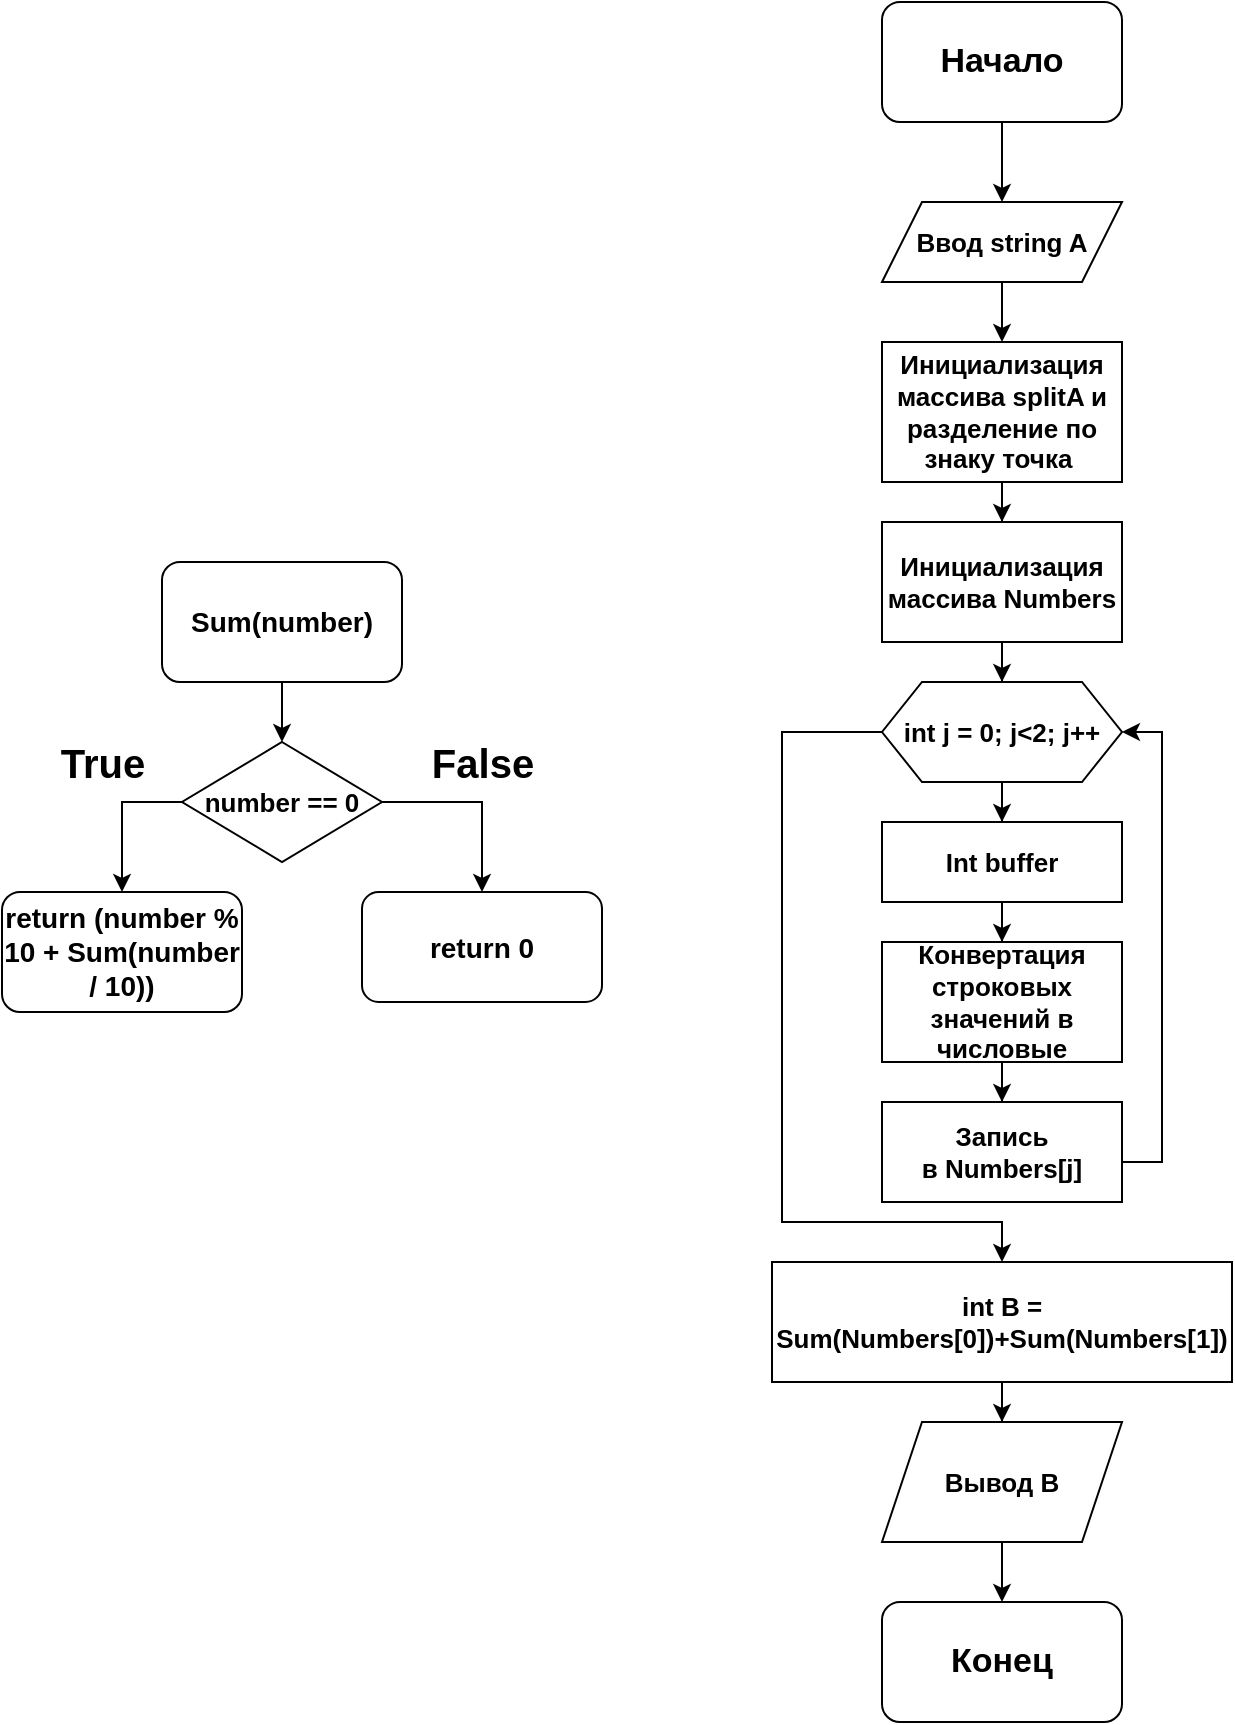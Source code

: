<mxfile version="16.6.4" type="github">
  <diagram id="KIKLArGZu9UdXkq65TXo" name="Page-1">
    <mxGraphModel dx="1243" dy="671" grid="1" gridSize="10" guides="1" tooltips="1" connect="1" arrows="1" fold="1" page="1" pageScale="1" pageWidth="827" pageHeight="1169" math="0" shadow="0">
      <root>
        <mxCell id="0" />
        <mxCell id="1" parent="0" />
        <mxCell id="tLwUmllgTaz7_NszGaly-30" style="edgeStyle=orthogonalEdgeStyle;rounded=0;orthogonalLoop=1;jettySize=auto;html=1;fontSize=13;verticalAlign=middle;fontStyle=1" edge="1" parent="1" source="tLwUmllgTaz7_NszGaly-1" target="tLwUmllgTaz7_NszGaly-29">
          <mxGeometry relative="1" as="geometry" />
        </mxCell>
        <mxCell id="tLwUmllgTaz7_NszGaly-1" value="Инициализация массива splitA и разделение по знаку точка&amp;nbsp;" style="rounded=0;whiteSpace=wrap;html=1;fontSize=13;fontStyle=1;verticalAlign=middle;" vertex="1" parent="1">
          <mxGeometry x="450" y="320" width="120" height="70" as="geometry" />
        </mxCell>
        <mxCell id="tLwUmllgTaz7_NszGaly-26" style="edgeStyle=orthogonalEdgeStyle;rounded=0;orthogonalLoop=1;jettySize=auto;html=1;fontSize=13;verticalAlign=middle;fontStyle=1" edge="1" parent="1" source="tLwUmllgTaz7_NszGaly-2" target="tLwUmllgTaz7_NszGaly-3">
          <mxGeometry relative="1" as="geometry" />
        </mxCell>
        <mxCell id="tLwUmllgTaz7_NszGaly-34" style="edgeStyle=orthogonalEdgeStyle;rounded=0;orthogonalLoop=1;jettySize=auto;html=1;entryX=0.5;entryY=0;entryDx=0;entryDy=0;fontSize=13;verticalAlign=middle;fontStyle=1" edge="1" parent="1" source="tLwUmllgTaz7_NszGaly-2" target="tLwUmllgTaz7_NszGaly-33">
          <mxGeometry relative="1" as="geometry">
            <Array as="points">
              <mxPoint x="400" y="515" />
              <mxPoint x="400" y="760" />
              <mxPoint x="510" y="760" />
            </Array>
          </mxGeometry>
        </mxCell>
        <mxCell id="tLwUmllgTaz7_NszGaly-2" value="int j = 0; j&amp;lt;2; j++" style="shape=hexagon;perimeter=hexagonPerimeter2;whiteSpace=wrap;html=1;fixedSize=1;fontSize=13;fontStyle=1;verticalAlign=middle;" vertex="1" parent="1">
          <mxGeometry x="450" y="490" width="120" height="50" as="geometry" />
        </mxCell>
        <mxCell id="tLwUmllgTaz7_NszGaly-27" style="edgeStyle=orthogonalEdgeStyle;rounded=0;orthogonalLoop=1;jettySize=auto;html=1;fontSize=13;verticalAlign=middle;fontStyle=1" edge="1" parent="1" source="tLwUmllgTaz7_NszGaly-3" target="tLwUmllgTaz7_NszGaly-4">
          <mxGeometry relative="1" as="geometry" />
        </mxCell>
        <mxCell id="tLwUmllgTaz7_NszGaly-3" value="Int buffer" style="rounded=0;whiteSpace=wrap;html=1;fontSize=13;fontStyle=1;verticalAlign=middle;" vertex="1" parent="1">
          <mxGeometry x="450" y="560" width="120" height="40" as="geometry" />
        </mxCell>
        <mxCell id="tLwUmllgTaz7_NszGaly-28" style="edgeStyle=orthogonalEdgeStyle;rounded=0;orthogonalLoop=1;jettySize=auto;html=1;fontSize=13;verticalAlign=middle;fontStyle=1" edge="1" parent="1" source="tLwUmllgTaz7_NszGaly-4" target="tLwUmllgTaz7_NszGaly-6">
          <mxGeometry relative="1" as="geometry" />
        </mxCell>
        <mxCell id="tLwUmllgTaz7_NszGaly-4" value="Конвертация строковых значений в числовые" style="rounded=0;whiteSpace=wrap;html=1;fontSize=13;fontStyle=1;verticalAlign=middle;" vertex="1" parent="1">
          <mxGeometry x="450" y="620" width="120" height="60" as="geometry" />
        </mxCell>
        <mxCell id="tLwUmllgTaz7_NszGaly-5" style="edgeStyle=orthogonalEdgeStyle;rounded=0;orthogonalLoop=1;jettySize=auto;html=1;entryX=1;entryY=0.5;entryDx=0;entryDy=0;fontSize=13;fontStyle=1;verticalAlign=middle;" edge="1" parent="1" source="tLwUmllgTaz7_NszGaly-6" target="tLwUmllgTaz7_NszGaly-2">
          <mxGeometry relative="1" as="geometry">
            <Array as="points">
              <mxPoint x="590" y="730" />
              <mxPoint x="590" y="515" />
            </Array>
          </mxGeometry>
        </mxCell>
        <mxCell id="tLwUmllgTaz7_NszGaly-6" value="Запись в&amp;nbsp;Numbers[j]" style="rounded=0;whiteSpace=wrap;html=1;fontSize=13;fontStyle=1;verticalAlign=middle;" vertex="1" parent="1">
          <mxGeometry x="450" y="700" width="120" height="50" as="geometry" />
        </mxCell>
        <mxCell id="tLwUmllgTaz7_NszGaly-9" style="edgeStyle=orthogonalEdgeStyle;rounded=0;orthogonalLoop=1;jettySize=auto;html=1;fontSize=13;verticalAlign=middle;fontStyle=1" edge="1" parent="1" source="tLwUmllgTaz7_NszGaly-7" target="tLwUmllgTaz7_NszGaly-8">
          <mxGeometry relative="1" as="geometry" />
        </mxCell>
        <mxCell id="tLwUmllgTaz7_NszGaly-7" value="Sum(number)" style="rounded=1;whiteSpace=wrap;html=1;fontSize=14;verticalAlign=middle;fontStyle=1" vertex="1" parent="1">
          <mxGeometry x="90" y="430" width="120" height="60" as="geometry" />
        </mxCell>
        <mxCell id="tLwUmllgTaz7_NszGaly-19" style="edgeStyle=orthogonalEdgeStyle;rounded=0;orthogonalLoop=1;jettySize=auto;html=1;entryX=0.5;entryY=0;entryDx=0;entryDy=0;fontSize=13;verticalAlign=middle;fontStyle=1" edge="1" parent="1" source="tLwUmllgTaz7_NszGaly-8" target="tLwUmllgTaz7_NszGaly-16">
          <mxGeometry relative="1" as="geometry">
            <Array as="points">
              <mxPoint x="70" y="550" />
            </Array>
          </mxGeometry>
        </mxCell>
        <mxCell id="tLwUmllgTaz7_NszGaly-20" style="edgeStyle=orthogonalEdgeStyle;rounded=0;orthogonalLoop=1;jettySize=auto;html=1;entryX=0.5;entryY=0;entryDx=0;entryDy=0;fontSize=13;verticalAlign=middle;fontStyle=1" edge="1" parent="1" source="tLwUmllgTaz7_NszGaly-8" target="tLwUmllgTaz7_NszGaly-12">
          <mxGeometry relative="1" as="geometry">
            <Array as="points">
              <mxPoint x="250" y="550" />
            </Array>
          </mxGeometry>
        </mxCell>
        <mxCell id="tLwUmllgTaz7_NszGaly-8" value="number == 0" style="rhombus;whiteSpace=wrap;html=1;fontSize=13;verticalAlign=middle;fontStyle=1" vertex="1" parent="1">
          <mxGeometry x="100" y="520" width="100" height="60" as="geometry" />
        </mxCell>
        <mxCell id="tLwUmllgTaz7_NszGaly-12" value="return 0" style="rounded=1;whiteSpace=wrap;html=1;fontSize=14;verticalAlign=middle;fontStyle=1" vertex="1" parent="1">
          <mxGeometry x="190" y="595" width="120" height="55" as="geometry" />
        </mxCell>
        <mxCell id="tLwUmllgTaz7_NszGaly-15" value="&lt;font style=&quot;font-size: 20px&quot;&gt;True&lt;/font&gt;" style="text;strokeColor=none;fillColor=none;html=1;fontSize=24;fontStyle=1;verticalAlign=middle;align=center;" vertex="1" parent="1">
          <mxGeometry x="10" y="510" width="100" height="40" as="geometry" />
        </mxCell>
        <mxCell id="tLwUmllgTaz7_NszGaly-16" value="&lt;span style=&quot;font-size: 14px;&quot;&gt;return&amp;nbsp;&lt;/span&gt;(number % 10 + Sum(number / 10))" style="rounded=1;whiteSpace=wrap;html=1;fontSize=14;verticalAlign=middle;fontStyle=1" vertex="1" parent="1">
          <mxGeometry x="10" y="595" width="120" height="60" as="geometry" />
        </mxCell>
        <mxCell id="tLwUmllgTaz7_NszGaly-18" value="&lt;font style=&quot;font-size: 20px&quot;&gt;False&lt;/font&gt;" style="text;strokeColor=none;fillColor=none;html=1;fontSize=24;fontStyle=1;verticalAlign=middle;align=center;" vertex="1" parent="1">
          <mxGeometry x="200" y="510" width="100" height="40" as="geometry" />
        </mxCell>
        <mxCell id="tLwUmllgTaz7_NszGaly-23" style="edgeStyle=orthogonalEdgeStyle;rounded=0;orthogonalLoop=1;jettySize=auto;html=1;fontSize=13;verticalAlign=middle;fontStyle=1" edge="1" parent="1" source="tLwUmllgTaz7_NszGaly-21" target="tLwUmllgTaz7_NszGaly-22">
          <mxGeometry relative="1" as="geometry" />
        </mxCell>
        <mxCell id="tLwUmllgTaz7_NszGaly-21" value="Начало" style="rounded=1;whiteSpace=wrap;html=1;fontSize=17;verticalAlign=middle;fontStyle=1" vertex="1" parent="1">
          <mxGeometry x="450" y="150" width="120" height="60" as="geometry" />
        </mxCell>
        <mxCell id="tLwUmllgTaz7_NszGaly-24" style="edgeStyle=orthogonalEdgeStyle;rounded=0;orthogonalLoop=1;jettySize=auto;html=1;entryX=0.5;entryY=0;entryDx=0;entryDy=0;fontSize=13;verticalAlign=middle;fontStyle=1" edge="1" parent="1" source="tLwUmllgTaz7_NszGaly-22" target="tLwUmllgTaz7_NszGaly-1">
          <mxGeometry relative="1" as="geometry" />
        </mxCell>
        <mxCell id="tLwUmllgTaz7_NszGaly-22" value="Ввод string A" style="shape=parallelogram;perimeter=parallelogramPerimeter;whiteSpace=wrap;html=1;fixedSize=1;fontSize=13;verticalAlign=middle;fontStyle=1" vertex="1" parent="1">
          <mxGeometry x="450" y="250" width="120" height="40" as="geometry" />
        </mxCell>
        <mxCell id="tLwUmllgTaz7_NszGaly-31" style="edgeStyle=orthogonalEdgeStyle;rounded=0;orthogonalLoop=1;jettySize=auto;html=1;entryX=0.5;entryY=0;entryDx=0;entryDy=0;fontSize=13;verticalAlign=middle;fontStyle=1" edge="1" parent="1" source="tLwUmllgTaz7_NszGaly-29" target="tLwUmllgTaz7_NszGaly-2">
          <mxGeometry relative="1" as="geometry" />
        </mxCell>
        <mxCell id="tLwUmllgTaz7_NszGaly-29" value="Инициализация массива&amp;nbsp;Numbers" style="rounded=0;whiteSpace=wrap;html=1;fontSize=13;verticalAlign=middle;fontStyle=1" vertex="1" parent="1">
          <mxGeometry x="450" y="410" width="120" height="60" as="geometry" />
        </mxCell>
        <mxCell id="tLwUmllgTaz7_NszGaly-37" style="edgeStyle=orthogonalEdgeStyle;rounded=0;orthogonalLoop=1;jettySize=auto;html=1;fontSize=13;verticalAlign=middle;fontStyle=1" edge="1" parent="1" source="tLwUmllgTaz7_NszGaly-33" target="tLwUmllgTaz7_NszGaly-35">
          <mxGeometry relative="1" as="geometry" />
        </mxCell>
        <mxCell id="tLwUmllgTaz7_NszGaly-33" value="int B = Sum(Numbers[0])+Sum(Numbers[1])" style="rounded=0;whiteSpace=wrap;html=1;fontSize=13;verticalAlign=middle;fontStyle=1" vertex="1" parent="1">
          <mxGeometry x="395" y="780" width="230" height="60" as="geometry" />
        </mxCell>
        <mxCell id="tLwUmllgTaz7_NszGaly-39" style="edgeStyle=orthogonalEdgeStyle;rounded=0;orthogonalLoop=1;jettySize=auto;html=1;fontSize=13;verticalAlign=middle;fontStyle=1" edge="1" parent="1" source="tLwUmllgTaz7_NszGaly-35" target="tLwUmllgTaz7_NszGaly-38">
          <mxGeometry relative="1" as="geometry" />
        </mxCell>
        <mxCell id="tLwUmllgTaz7_NszGaly-35" value="Вывод В" style="shape=parallelogram;perimeter=parallelogramPerimeter;whiteSpace=wrap;html=1;fixedSize=1;fontSize=13;verticalAlign=middle;fontStyle=1" vertex="1" parent="1">
          <mxGeometry x="450" y="860" width="120" height="60" as="geometry" />
        </mxCell>
        <mxCell id="tLwUmllgTaz7_NszGaly-38" value="Конец" style="rounded=1;whiteSpace=wrap;html=1;fontSize=17;verticalAlign=middle;fontStyle=1" vertex="1" parent="1">
          <mxGeometry x="450" y="950" width="120" height="60" as="geometry" />
        </mxCell>
      </root>
    </mxGraphModel>
  </diagram>
</mxfile>
